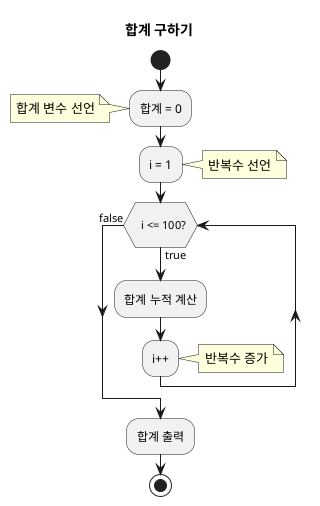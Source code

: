 @startuml

title 합계 구하기


start

:합계 = 0;
note left: 합계 변수 선언

:i = 1;
note right: 반복수 선언

while (\n  i <= 100?\n)  is (true)
  :합계 누적 계산;
  :i++;
  note right: 반복수 증가
endwhile (false)

:합계 출력;

stop

@enduml
